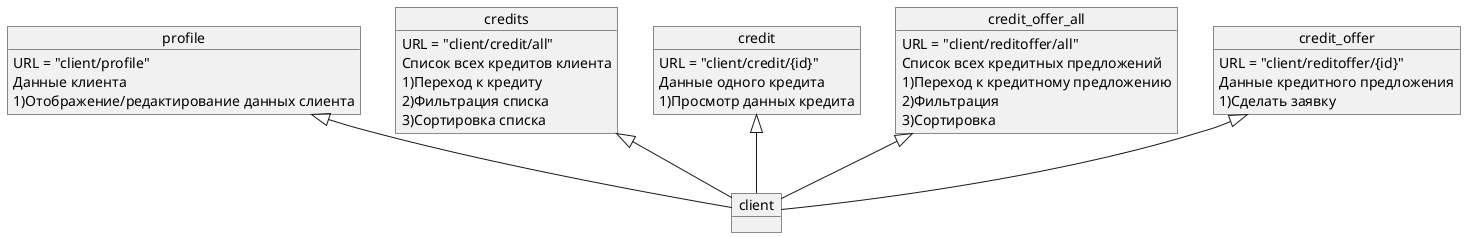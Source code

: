 @startuml

object client

object profile{
URL = "client/profile"
Данные клиента
1)Отображение/редактирование данных слиента
}

object credits{
URL = "client/credit/all"
Список всех кредитов клиента
1)Переход к кредиту
2)Фильтрация списка
3)Сортировка списка
}

object credit{
URL = "client/credit/{id}"
Данные одного кредита
1)Просмотр данных кредита
}

object credit_offer_all{
URL = "client/reditoffer/all"
Список всех кредитных предложений
1)Переход к кредитному предложению
2)Фильтрация
3)Сортировка
}

object credit_offer{
URL = "client/reditoffer/{id}"
Данные кредитного предложения
1)Сделать заявку
}

credit <|-- client
credits <|-- client
credit_offer <|-- client
credit_offer_all <|-- client
profile <|-- client

@enduml